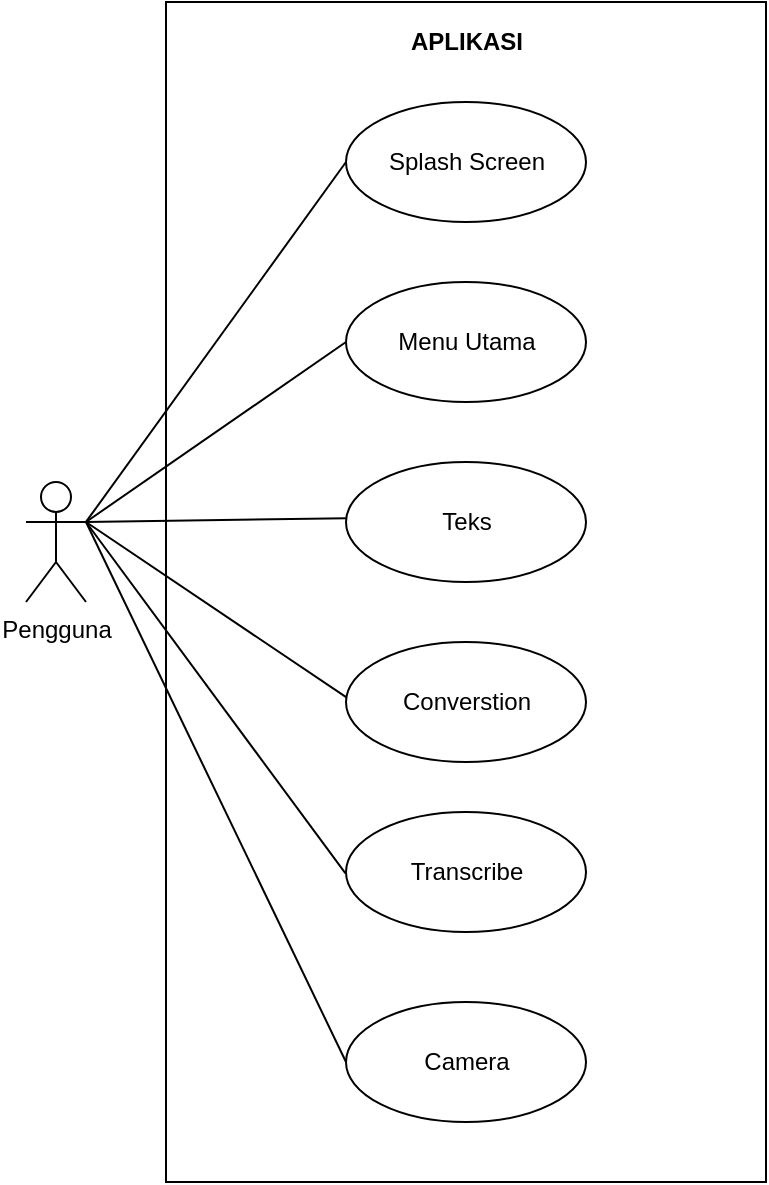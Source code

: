 <mxfile version="16.4.5" type="github">
  <diagram id="SU5bKVWl5JrV1BomC_x-" name="Page-1">
    <mxGraphModel dx="1085" dy="650" grid="1" gridSize="10" guides="1" tooltips="1" connect="1" arrows="1" fold="1" page="1" pageScale="1" pageWidth="827" pageHeight="1169" math="0" shadow="0">
      <root>
        <mxCell id="0" />
        <mxCell id="1" parent="0" />
        <mxCell id="_5N6I8D6smvDwOvxz5ZN-29" value="" style="verticalLabelPosition=bottom;verticalAlign=top;html=1;shape=mxgraph.basic.rect;fillColor2=none;strokeWidth=1;size=20;indent=5;labelBackgroundColor=#FFFFFF;labelBorderColor=none;rotation=90;" vertex="1" parent="1">
          <mxGeometry x="15" y="305" width="590" height="300" as="geometry" />
        </mxCell>
        <mxCell id="_5N6I8D6smvDwOvxz5ZN-1" value="Pengguna" style="shape=umlActor;verticalLabelPosition=bottom;verticalAlign=top;html=1;outlineConnect=0;" vertex="1" parent="1">
          <mxGeometry x="90" y="400" width="30" height="60" as="geometry" />
        </mxCell>
        <mxCell id="_5N6I8D6smvDwOvxz5ZN-5" value="APLIKASI" style="text;html=1;resizable=0;autosize=1;align=center;verticalAlign=middle;points=[];fillColor=none;strokeColor=none;rounded=0;fontStyle=1" vertex="1" parent="1">
          <mxGeometry x="275" y="170" width="70" height="20" as="geometry" />
        </mxCell>
        <mxCell id="_5N6I8D6smvDwOvxz5ZN-6" value="" style="ellipse;whiteSpace=wrap;html=1;" vertex="1" parent="1">
          <mxGeometry x="250" y="210" width="120" height="60" as="geometry" />
        </mxCell>
        <mxCell id="_5N6I8D6smvDwOvxz5ZN-7" value="" style="ellipse;whiteSpace=wrap;html=1;" vertex="1" parent="1">
          <mxGeometry x="250" y="300" width="120" height="60" as="geometry" />
        </mxCell>
        <mxCell id="_5N6I8D6smvDwOvxz5ZN-8" value="Splash Screen" style="text;html=1;resizable=0;autosize=1;align=center;verticalAlign=middle;points=[];fillColor=none;strokeColor=none;rounded=0;fontStyle=0" vertex="1" parent="1">
          <mxGeometry x="265" y="230" width="90" height="20" as="geometry" />
        </mxCell>
        <mxCell id="_5N6I8D6smvDwOvxz5ZN-9" value="Menu Utama" style="text;html=1;resizable=0;autosize=1;align=center;verticalAlign=middle;points=[];fillColor=none;strokeColor=none;rounded=0;fontStyle=0" vertex="1" parent="1">
          <mxGeometry x="270" y="320" width="80" height="20" as="geometry" />
        </mxCell>
        <mxCell id="_5N6I8D6smvDwOvxz5ZN-10" value="" style="ellipse;whiteSpace=wrap;html=1;" vertex="1" parent="1">
          <mxGeometry x="250" y="390" width="120" height="60" as="geometry" />
        </mxCell>
        <mxCell id="_5N6I8D6smvDwOvxz5ZN-11" value="Teks" style="text;html=1;resizable=0;autosize=1;align=center;verticalAlign=middle;points=[];fillColor=none;strokeColor=none;rounded=0;fontStyle=0" vertex="1" parent="1">
          <mxGeometry x="290" y="410" width="40" height="20" as="geometry" />
        </mxCell>
        <mxCell id="_5N6I8D6smvDwOvxz5ZN-12" value="" style="endArrow=none;html=1;rounded=0;entryX=0;entryY=0.5;entryDx=0;entryDy=0;exitX=1;exitY=0.333;exitDx=0;exitDy=0;exitPerimeter=0;" edge="1" parent="1" source="_5N6I8D6smvDwOvxz5ZN-1" target="_5N6I8D6smvDwOvxz5ZN-6">
          <mxGeometry width="50" height="50" relative="1" as="geometry">
            <mxPoint x="120" y="340" as="sourcePoint" />
            <mxPoint x="170" y="290" as="targetPoint" />
          </mxGeometry>
        </mxCell>
        <mxCell id="_5N6I8D6smvDwOvxz5ZN-13" value="" style="endArrow=none;html=1;rounded=0;exitX=1;exitY=0.333;exitDx=0;exitDy=0;exitPerimeter=0;entryX=0;entryY=0.5;entryDx=0;entryDy=0;" edge="1" parent="1" source="_5N6I8D6smvDwOvxz5ZN-1" target="_5N6I8D6smvDwOvxz5ZN-7">
          <mxGeometry width="50" height="50" relative="1" as="geometry">
            <mxPoint x="160" y="410" as="sourcePoint" />
            <mxPoint x="210" y="360" as="targetPoint" />
          </mxGeometry>
        </mxCell>
        <mxCell id="_5N6I8D6smvDwOvxz5ZN-14" value="" style="endArrow=none;html=1;rounded=0;entryX=0.598;entryY=0.759;entryDx=0;entryDy=0;entryPerimeter=0;" edge="1" parent="1">
          <mxGeometry width="50" height="50" relative="1" as="geometry">
            <mxPoint x="120" y="420" as="sourcePoint" />
            <mxPoint x="250.43" y="507.82" as="targetPoint" />
          </mxGeometry>
        </mxCell>
        <mxCell id="_5N6I8D6smvDwOvxz5ZN-18" value="" style="ellipse;whiteSpace=wrap;html=1;" vertex="1" parent="1">
          <mxGeometry x="250" y="480" width="120" height="60" as="geometry" />
        </mxCell>
        <mxCell id="_5N6I8D6smvDwOvxz5ZN-19" value="Converstion" style="text;html=1;resizable=0;autosize=1;align=center;verticalAlign=middle;points=[];fillColor=none;strokeColor=none;rounded=0;fontStyle=0" vertex="1" parent="1">
          <mxGeometry x="270" y="500" width="80" height="20" as="geometry" />
        </mxCell>
        <mxCell id="_5N6I8D6smvDwOvxz5ZN-20" value="" style="ellipse;whiteSpace=wrap;html=1;" vertex="1" parent="1">
          <mxGeometry x="250" y="565" width="120" height="60" as="geometry" />
        </mxCell>
        <mxCell id="_5N6I8D6smvDwOvxz5ZN-21" value="Transcribe" style="text;html=1;resizable=0;autosize=1;align=center;verticalAlign=middle;points=[];fillColor=none;strokeColor=none;rounded=0;fontStyle=0" vertex="1" parent="1">
          <mxGeometry x="275" y="585" width="70" height="20" as="geometry" />
        </mxCell>
        <mxCell id="_5N6I8D6smvDwOvxz5ZN-22" value="" style="ellipse;whiteSpace=wrap;html=1;" vertex="1" parent="1">
          <mxGeometry x="250" y="660" width="120" height="60" as="geometry" />
        </mxCell>
        <mxCell id="_5N6I8D6smvDwOvxz5ZN-23" value="Camera" style="text;html=1;resizable=0;autosize=1;align=center;verticalAlign=middle;points=[];fillColor=none;strokeColor=none;rounded=0;fontStyle=0" vertex="1" parent="1">
          <mxGeometry x="280" y="680" width="60" height="20" as="geometry" />
        </mxCell>
        <mxCell id="_5N6I8D6smvDwOvxz5ZN-25" value="" style="endArrow=none;html=1;rounded=0;entryX=0.446;entryY=0.759;entryDx=0;entryDy=0;entryPerimeter=0;" edge="1" parent="1">
          <mxGeometry width="50" height="50" relative="1" as="geometry">
            <mxPoint x="120" y="420" as="sourcePoint" />
            <mxPoint x="250.43" y="418.14" as="targetPoint" />
          </mxGeometry>
        </mxCell>
        <mxCell id="_5N6I8D6smvDwOvxz5ZN-26" value="" style="endArrow=none;html=1;rounded=0;entryX=0.747;entryY=0.762;entryDx=0;entryDy=0;entryPerimeter=0;" edge="1" parent="1">
          <mxGeometry width="50" height="50" relative="1" as="geometry">
            <mxPoint x="120" y="420" as="sourcePoint" />
            <mxPoint x="249.74" y="595.73" as="targetPoint" />
          </mxGeometry>
        </mxCell>
        <mxCell id="_5N6I8D6smvDwOvxz5ZN-27" value="" style="endArrow=none;html=1;rounded=0;exitX=1;exitY=0.333;exitDx=0;exitDy=0;exitPerimeter=0;entryX=0;entryY=0.5;entryDx=0;entryDy=0;" edge="1" parent="1" source="_5N6I8D6smvDwOvxz5ZN-1" target="_5N6I8D6smvDwOvxz5ZN-22">
          <mxGeometry width="50" height="50" relative="1" as="geometry">
            <mxPoint x="270" y="600" as="sourcePoint" />
            <mxPoint x="320" y="550" as="targetPoint" />
          </mxGeometry>
        </mxCell>
      </root>
    </mxGraphModel>
  </diagram>
</mxfile>
